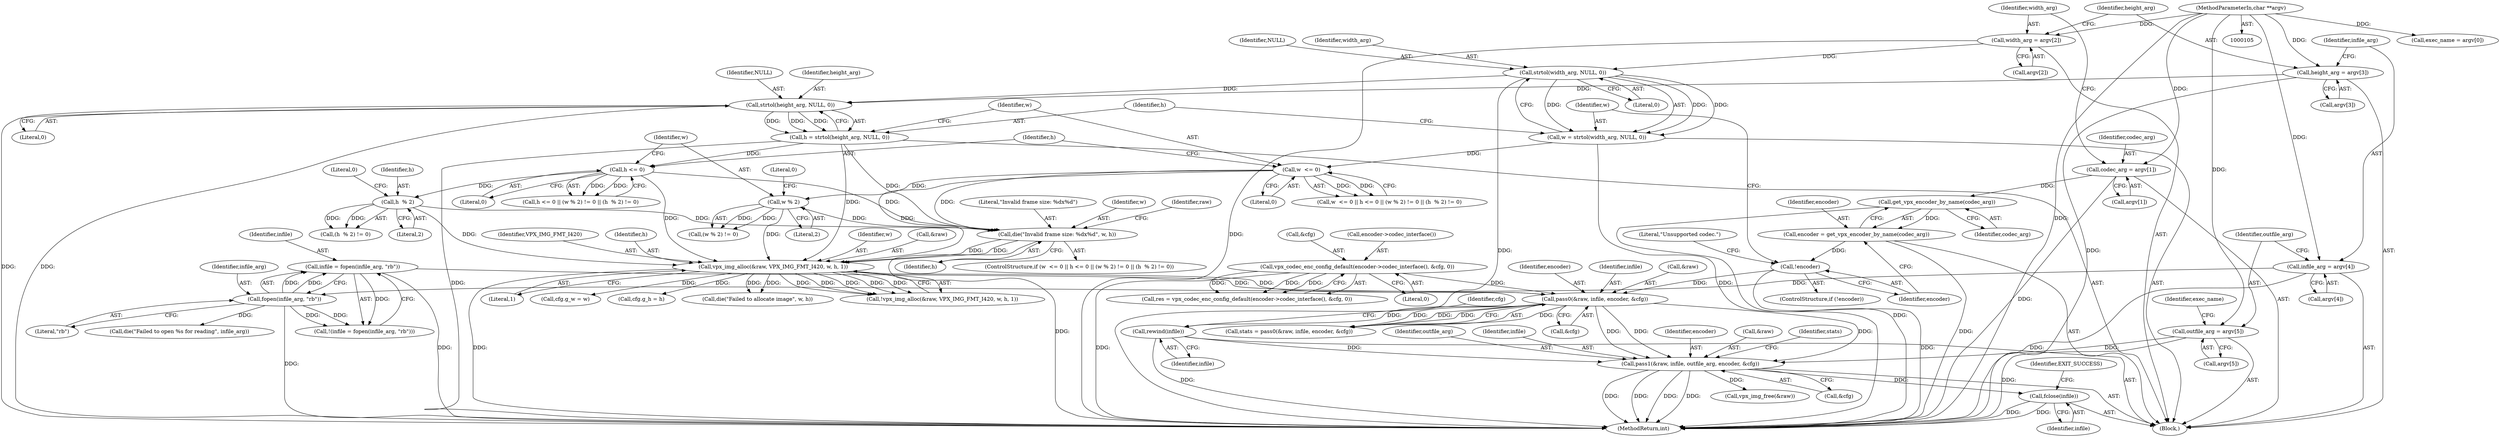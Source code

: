 digraph "0_Android_5a9753fca56f0eeb9f61e342b2fccffc364f9426_18@API" {
"1000323" [label="(Call,fclose(infile))"];
"1000308" [label="(Call,pass1(&raw, infile, outfile_arg, encoder, &cfg))"];
"1000289" [label="(Call,pass0(&raw, infile, encoder, &cfg))"];
"1000215" [label="(Call,vpx_img_alloc(&raw, VPX_IMG_FMT_I420, w, h, 1))"];
"1000200" [label="(Call,w % 2)"];
"1000191" [label="(Call,w  <= 0)"];
"1000177" [label="(Call,w = strtol(width_arg, NULL, 0))"];
"1000179" [label="(Call,strtol(width_arg, NULL, 0))"];
"1000137" [label="(Call,width_arg = argv[2])"];
"1000107" [label="(MethodParameterIn,char **argv)"];
"1000209" [label="(Call,die(\"Invalid frame size: %dx%d\", w, h))"];
"1000205" [label="(Call,h  % 2)"];
"1000195" [label="(Call,h <= 0)"];
"1000183" [label="(Call,h = strtol(height_arg, NULL, 0))"];
"1000185" [label="(Call,strtol(height_arg, NULL, 0))"];
"1000142" [label="(Call,height_arg = argv[3])"];
"1000274" [label="(Call,infile = fopen(infile_arg, \"rb\"))"];
"1000276" [label="(Call,fopen(infile_arg, \"rb\"))"];
"1000147" [label="(Call,infile_arg = argv[4])"];
"1000173" [label="(Call,!encoder)"];
"1000168" [label="(Call,encoder = get_vpx_encoder_by_name(codec_arg))"];
"1000170" [label="(Call,get_vpx_encoder_by_name(codec_arg))"];
"1000132" [label="(Call,codec_arg = argv[1])"];
"1000232" [label="(Call,vpx_codec_enc_config_default(encoder->codec_interface(), &cfg, 0))"];
"1000296" [label="(Call,rewind(infile))"];
"1000152" [label="(Call,outfile_arg = argv[5])"];
"1000292" [label="(Identifier,infile)"];
"1000182" [label="(Literal,0)"];
"1000326" [label="(Identifier,EXIT_SUCCESS)"];
"1000243" [label="(Call,cfg.g_w = w)"];
"1000220" [label="(Identifier,h)"];
"1000311" [label="(Identifier,infile)"];
"1000314" [label="(Call,&cfg)"];
"1000186" [label="(Identifier,height_arg)"];
"1000232" [label="(Call,vpx_codec_enc_config_default(encoder->codec_interface(), &cfg, 0))"];
"1000273" [label="(Call,!(infile = fopen(infile_arg, \"rb\")))"];
"1000137" [label="(Call,width_arg = argv[2])"];
"1000212" [label="(Identifier,h)"];
"1000277" [label="(Identifier,infile_arg)"];
"1000210" [label="(Literal,\"Invalid frame size: %dx%d\")"];
"1000219" [label="(Identifier,w)"];
"1000290" [label="(Call,&raw)"];
"1000211" [label="(Identifier,w)"];
"1000178" [label="(Identifier,w)"];
"1000217" [label="(Identifier,raw)"];
"1000275" [label="(Identifier,infile)"];
"1000233" [label="(Call,encoder->codec_interface())"];
"1000195" [label="(Call,h <= 0)"];
"1000154" [label="(Call,argv[5])"];
"1000179" [label="(Call,strtol(width_arg, NULL, 0))"];
"1000176" [label="(Literal,\"Unsupported codec.\")"];
"1000313" [label="(Identifier,encoder)"];
"1000132" [label="(Call,codec_arg = argv[1])"];
"1000170" [label="(Call,get_vpx_encoder_by_name(codec_arg))"];
"1000209" [label="(Call,die(\"Invalid frame size: %dx%d\", w, h))"];
"1000234" [label="(Call,&cfg)"];
"1000236" [label="(Literal,0)"];
"1000144" [label="(Call,argv[3])"];
"1000287" [label="(Call,stats = pass0(&raw, infile, encoder, &cfg))"];
"1000177" [label="(Call,w = strtol(width_arg, NULL, 0))"];
"1000143" [label="(Identifier,height_arg)"];
"1000297" [label="(Identifier,infile)"];
"1000215" [label="(Call,vpx_img_alloc(&raw, VPX_IMG_FMT_I420, w, h, 1))"];
"1000205" [label="(Call,h  % 2)"];
"1000206" [label="(Identifier,h)"];
"1000248" [label="(Call,cfg.g_h = h)"];
"1000171" [label="(Identifier,codec_arg)"];
"1000323" [label="(Call,fclose(infile))"];
"1000189" [label="(ControlStructure,if (w  <= 0 || h <= 0 || (w % 2) != 0 || (h  % 2) != 0))"];
"1000142" [label="(Call,height_arg = argv[3])"];
"1000309" [label="(Call,&raw)"];
"1000216" [label="(Call,&raw)"];
"1000308" [label="(Call,pass1(&raw, infile, outfile_arg, encoder, &cfg))"];
"1000169" [label="(Identifier,encoder)"];
"1000200" [label="(Call,w % 2)"];
"1000168" [label="(Call,encoder = get_vpx_encoder_by_name(codec_arg))"];
"1000149" [label="(Call,argv[4])"];
"1000192" [label="(Identifier,w)"];
"1000318" [label="(Identifier,stats)"];
"1000296" [label="(Call,rewind(infile))"];
"1000279" [label="(Call,die(\"Failed to open %s for reading\", infile_arg))"];
"1000294" [label="(Call,&cfg)"];
"1000222" [label="(Call,die(\"Failed to allocate image\", w, h))"];
"1000157" [label="(Call,exec_name = argv[0])"];
"1000204" [label="(Call,(h  % 2) != 0)"];
"1000190" [label="(Call,w  <= 0 || h <= 0 || (w % 2) != 0 || (h  % 2) != 0)"];
"1000148" [label="(Identifier,infile_arg)"];
"1000108" [label="(Block,)"];
"1000147" [label="(Call,infile_arg = argv[4])"];
"1000289" [label="(Call,pass0(&raw, infile, encoder, &cfg))"];
"1000320" [label="(Call,vpx_img_free(&raw))"];
"1000230" [label="(Call,res = vpx_codec_enc_config_default(encoder->codec_interface(), &cfg, 0))"];
"1000183" [label="(Call,h = strtol(height_arg, NULL, 0))"];
"1000153" [label="(Identifier,outfile_arg)"];
"1000133" [label="(Identifier,codec_arg)"];
"1000300" [label="(Identifier,cfg)"];
"1000107" [label="(MethodParameterIn,char **argv)"];
"1000274" [label="(Call,infile = fopen(infile_arg, \"rb\"))"];
"1000134" [label="(Call,argv[1])"];
"1000152" [label="(Call,outfile_arg = argv[5])"];
"1000174" [label="(Identifier,encoder)"];
"1000276" [label="(Call,fopen(infile_arg, \"rb\"))"];
"1000158" [label="(Identifier,exec_name)"];
"1000208" [label="(Literal,0)"];
"1000324" [label="(Identifier,infile)"];
"1000327" [label="(MethodReturn,int)"];
"1000278" [label="(Literal,\"rb\")"];
"1000139" [label="(Call,argv[2])"];
"1000197" [label="(Literal,0)"];
"1000188" [label="(Literal,0)"];
"1000196" [label="(Identifier,h)"];
"1000221" [label="(Literal,1)"];
"1000191" [label="(Call,w  <= 0)"];
"1000194" [label="(Call,h <= 0 || (w % 2) != 0 || (h  % 2) != 0)"];
"1000180" [label="(Identifier,width_arg)"];
"1000184" [label="(Identifier,h)"];
"1000138" [label="(Identifier,width_arg)"];
"1000214" [label="(Call,!vpx_img_alloc(&raw, VPX_IMG_FMT_I420, w, h, 1))"];
"1000203" [label="(Literal,0)"];
"1000312" [label="(Identifier,outfile_arg)"];
"1000207" [label="(Literal,2)"];
"1000187" [label="(Identifier,NULL)"];
"1000293" [label="(Identifier,encoder)"];
"1000202" [label="(Literal,2)"];
"1000201" [label="(Identifier,w)"];
"1000173" [label="(Call,!encoder)"];
"1000218" [label="(Identifier,VPX_IMG_FMT_I420)"];
"1000172" [label="(ControlStructure,if (!encoder))"];
"1000185" [label="(Call,strtol(height_arg, NULL, 0))"];
"1000199" [label="(Call,(w % 2) != 0)"];
"1000193" [label="(Literal,0)"];
"1000181" [label="(Identifier,NULL)"];
"1000323" -> "1000108"  [label="AST: "];
"1000323" -> "1000324"  [label="CFG: "];
"1000324" -> "1000323"  [label="AST: "];
"1000326" -> "1000323"  [label="CFG: "];
"1000323" -> "1000327"  [label="DDG: "];
"1000323" -> "1000327"  [label="DDG: "];
"1000308" -> "1000323"  [label="DDG: "];
"1000308" -> "1000108"  [label="AST: "];
"1000308" -> "1000314"  [label="CFG: "];
"1000309" -> "1000308"  [label="AST: "];
"1000311" -> "1000308"  [label="AST: "];
"1000312" -> "1000308"  [label="AST: "];
"1000313" -> "1000308"  [label="AST: "];
"1000314" -> "1000308"  [label="AST: "];
"1000318" -> "1000308"  [label="CFG: "];
"1000308" -> "1000327"  [label="DDG: "];
"1000308" -> "1000327"  [label="DDG: "];
"1000308" -> "1000327"  [label="DDG: "];
"1000308" -> "1000327"  [label="DDG: "];
"1000289" -> "1000308"  [label="DDG: "];
"1000289" -> "1000308"  [label="DDG: "];
"1000289" -> "1000308"  [label="DDG: "];
"1000296" -> "1000308"  [label="DDG: "];
"1000152" -> "1000308"  [label="DDG: "];
"1000308" -> "1000320"  [label="DDG: "];
"1000289" -> "1000287"  [label="AST: "];
"1000289" -> "1000294"  [label="CFG: "];
"1000290" -> "1000289"  [label="AST: "];
"1000292" -> "1000289"  [label="AST: "];
"1000293" -> "1000289"  [label="AST: "];
"1000294" -> "1000289"  [label="AST: "];
"1000287" -> "1000289"  [label="CFG: "];
"1000289" -> "1000287"  [label="DDG: "];
"1000289" -> "1000287"  [label="DDG: "];
"1000289" -> "1000287"  [label="DDG: "];
"1000289" -> "1000287"  [label="DDG: "];
"1000215" -> "1000289"  [label="DDG: "];
"1000274" -> "1000289"  [label="DDG: "];
"1000173" -> "1000289"  [label="DDG: "];
"1000232" -> "1000289"  [label="DDG: "];
"1000289" -> "1000296"  [label="DDG: "];
"1000215" -> "1000214"  [label="AST: "];
"1000215" -> "1000221"  [label="CFG: "];
"1000216" -> "1000215"  [label="AST: "];
"1000218" -> "1000215"  [label="AST: "];
"1000219" -> "1000215"  [label="AST: "];
"1000220" -> "1000215"  [label="AST: "];
"1000221" -> "1000215"  [label="AST: "];
"1000214" -> "1000215"  [label="CFG: "];
"1000215" -> "1000327"  [label="DDG: "];
"1000215" -> "1000214"  [label="DDG: "];
"1000215" -> "1000214"  [label="DDG: "];
"1000215" -> "1000214"  [label="DDG: "];
"1000215" -> "1000214"  [label="DDG: "];
"1000215" -> "1000214"  [label="DDG: "];
"1000200" -> "1000215"  [label="DDG: "];
"1000209" -> "1000215"  [label="DDG: "];
"1000209" -> "1000215"  [label="DDG: "];
"1000191" -> "1000215"  [label="DDG: "];
"1000205" -> "1000215"  [label="DDG: "];
"1000183" -> "1000215"  [label="DDG: "];
"1000195" -> "1000215"  [label="DDG: "];
"1000215" -> "1000222"  [label="DDG: "];
"1000215" -> "1000222"  [label="DDG: "];
"1000215" -> "1000243"  [label="DDG: "];
"1000215" -> "1000248"  [label="DDG: "];
"1000200" -> "1000199"  [label="AST: "];
"1000200" -> "1000202"  [label="CFG: "];
"1000201" -> "1000200"  [label="AST: "];
"1000202" -> "1000200"  [label="AST: "];
"1000203" -> "1000200"  [label="CFG: "];
"1000200" -> "1000199"  [label="DDG: "];
"1000200" -> "1000199"  [label="DDG: "];
"1000191" -> "1000200"  [label="DDG: "];
"1000200" -> "1000209"  [label="DDG: "];
"1000191" -> "1000190"  [label="AST: "];
"1000191" -> "1000193"  [label="CFG: "];
"1000192" -> "1000191"  [label="AST: "];
"1000193" -> "1000191"  [label="AST: "];
"1000196" -> "1000191"  [label="CFG: "];
"1000190" -> "1000191"  [label="CFG: "];
"1000191" -> "1000190"  [label="DDG: "];
"1000191" -> "1000190"  [label="DDG: "];
"1000177" -> "1000191"  [label="DDG: "];
"1000191" -> "1000209"  [label="DDG: "];
"1000177" -> "1000108"  [label="AST: "];
"1000177" -> "1000179"  [label="CFG: "];
"1000178" -> "1000177"  [label="AST: "];
"1000179" -> "1000177"  [label="AST: "];
"1000184" -> "1000177"  [label="CFG: "];
"1000177" -> "1000327"  [label="DDG: "];
"1000179" -> "1000177"  [label="DDG: "];
"1000179" -> "1000177"  [label="DDG: "];
"1000179" -> "1000177"  [label="DDG: "];
"1000179" -> "1000182"  [label="CFG: "];
"1000180" -> "1000179"  [label="AST: "];
"1000181" -> "1000179"  [label="AST: "];
"1000182" -> "1000179"  [label="AST: "];
"1000179" -> "1000327"  [label="DDG: "];
"1000137" -> "1000179"  [label="DDG: "];
"1000179" -> "1000185"  [label="DDG: "];
"1000137" -> "1000108"  [label="AST: "];
"1000137" -> "1000139"  [label="CFG: "];
"1000138" -> "1000137"  [label="AST: "];
"1000139" -> "1000137"  [label="AST: "];
"1000143" -> "1000137"  [label="CFG: "];
"1000137" -> "1000327"  [label="DDG: "];
"1000107" -> "1000137"  [label="DDG: "];
"1000107" -> "1000105"  [label="AST: "];
"1000107" -> "1000327"  [label="DDG: "];
"1000107" -> "1000132"  [label="DDG: "];
"1000107" -> "1000142"  [label="DDG: "];
"1000107" -> "1000147"  [label="DDG: "];
"1000107" -> "1000152"  [label="DDG: "];
"1000107" -> "1000157"  [label="DDG: "];
"1000209" -> "1000189"  [label="AST: "];
"1000209" -> "1000212"  [label="CFG: "];
"1000210" -> "1000209"  [label="AST: "];
"1000211" -> "1000209"  [label="AST: "];
"1000212" -> "1000209"  [label="AST: "];
"1000217" -> "1000209"  [label="CFG: "];
"1000209" -> "1000327"  [label="DDG: "];
"1000205" -> "1000209"  [label="DDG: "];
"1000183" -> "1000209"  [label="DDG: "];
"1000195" -> "1000209"  [label="DDG: "];
"1000205" -> "1000204"  [label="AST: "];
"1000205" -> "1000207"  [label="CFG: "];
"1000206" -> "1000205"  [label="AST: "];
"1000207" -> "1000205"  [label="AST: "];
"1000208" -> "1000205"  [label="CFG: "];
"1000205" -> "1000204"  [label="DDG: "];
"1000205" -> "1000204"  [label="DDG: "];
"1000195" -> "1000205"  [label="DDG: "];
"1000195" -> "1000194"  [label="AST: "];
"1000195" -> "1000197"  [label="CFG: "];
"1000196" -> "1000195"  [label="AST: "];
"1000197" -> "1000195"  [label="AST: "];
"1000201" -> "1000195"  [label="CFG: "];
"1000194" -> "1000195"  [label="CFG: "];
"1000195" -> "1000194"  [label="DDG: "];
"1000195" -> "1000194"  [label="DDG: "];
"1000183" -> "1000195"  [label="DDG: "];
"1000183" -> "1000108"  [label="AST: "];
"1000183" -> "1000185"  [label="CFG: "];
"1000184" -> "1000183"  [label="AST: "];
"1000185" -> "1000183"  [label="AST: "];
"1000192" -> "1000183"  [label="CFG: "];
"1000183" -> "1000327"  [label="DDG: "];
"1000185" -> "1000183"  [label="DDG: "];
"1000185" -> "1000183"  [label="DDG: "];
"1000185" -> "1000183"  [label="DDG: "];
"1000185" -> "1000188"  [label="CFG: "];
"1000186" -> "1000185"  [label="AST: "];
"1000187" -> "1000185"  [label="AST: "];
"1000188" -> "1000185"  [label="AST: "];
"1000185" -> "1000327"  [label="DDG: "];
"1000185" -> "1000327"  [label="DDG: "];
"1000142" -> "1000185"  [label="DDG: "];
"1000142" -> "1000108"  [label="AST: "];
"1000142" -> "1000144"  [label="CFG: "];
"1000143" -> "1000142"  [label="AST: "];
"1000144" -> "1000142"  [label="AST: "];
"1000148" -> "1000142"  [label="CFG: "];
"1000142" -> "1000327"  [label="DDG: "];
"1000274" -> "1000273"  [label="AST: "];
"1000274" -> "1000276"  [label="CFG: "];
"1000275" -> "1000274"  [label="AST: "];
"1000276" -> "1000274"  [label="AST: "];
"1000273" -> "1000274"  [label="CFG: "];
"1000274" -> "1000327"  [label="DDG: "];
"1000274" -> "1000273"  [label="DDG: "];
"1000276" -> "1000274"  [label="DDG: "];
"1000276" -> "1000274"  [label="DDG: "];
"1000276" -> "1000278"  [label="CFG: "];
"1000277" -> "1000276"  [label="AST: "];
"1000278" -> "1000276"  [label="AST: "];
"1000276" -> "1000327"  [label="DDG: "];
"1000276" -> "1000273"  [label="DDG: "];
"1000276" -> "1000273"  [label="DDG: "];
"1000147" -> "1000276"  [label="DDG: "];
"1000276" -> "1000279"  [label="DDG: "];
"1000147" -> "1000108"  [label="AST: "];
"1000147" -> "1000149"  [label="CFG: "];
"1000148" -> "1000147"  [label="AST: "];
"1000149" -> "1000147"  [label="AST: "];
"1000153" -> "1000147"  [label="CFG: "];
"1000147" -> "1000327"  [label="DDG: "];
"1000173" -> "1000172"  [label="AST: "];
"1000173" -> "1000174"  [label="CFG: "];
"1000174" -> "1000173"  [label="AST: "];
"1000176" -> "1000173"  [label="CFG: "];
"1000178" -> "1000173"  [label="CFG: "];
"1000173" -> "1000327"  [label="DDG: "];
"1000168" -> "1000173"  [label="DDG: "];
"1000168" -> "1000108"  [label="AST: "];
"1000168" -> "1000170"  [label="CFG: "];
"1000169" -> "1000168"  [label="AST: "];
"1000170" -> "1000168"  [label="AST: "];
"1000174" -> "1000168"  [label="CFG: "];
"1000168" -> "1000327"  [label="DDG: "];
"1000170" -> "1000168"  [label="DDG: "];
"1000170" -> "1000171"  [label="CFG: "];
"1000171" -> "1000170"  [label="AST: "];
"1000170" -> "1000327"  [label="DDG: "];
"1000132" -> "1000170"  [label="DDG: "];
"1000132" -> "1000108"  [label="AST: "];
"1000132" -> "1000134"  [label="CFG: "];
"1000133" -> "1000132"  [label="AST: "];
"1000134" -> "1000132"  [label="AST: "];
"1000138" -> "1000132"  [label="CFG: "];
"1000132" -> "1000327"  [label="DDG: "];
"1000232" -> "1000230"  [label="AST: "];
"1000232" -> "1000236"  [label="CFG: "];
"1000233" -> "1000232"  [label="AST: "];
"1000234" -> "1000232"  [label="AST: "];
"1000236" -> "1000232"  [label="AST: "];
"1000230" -> "1000232"  [label="CFG: "];
"1000232" -> "1000327"  [label="DDG: "];
"1000232" -> "1000230"  [label="DDG: "];
"1000232" -> "1000230"  [label="DDG: "];
"1000232" -> "1000230"  [label="DDG: "];
"1000296" -> "1000108"  [label="AST: "];
"1000296" -> "1000297"  [label="CFG: "];
"1000297" -> "1000296"  [label="AST: "];
"1000300" -> "1000296"  [label="CFG: "];
"1000296" -> "1000327"  [label="DDG: "];
"1000152" -> "1000108"  [label="AST: "];
"1000152" -> "1000154"  [label="CFG: "];
"1000153" -> "1000152"  [label="AST: "];
"1000154" -> "1000152"  [label="AST: "];
"1000158" -> "1000152"  [label="CFG: "];
"1000152" -> "1000327"  [label="DDG: "];
}
